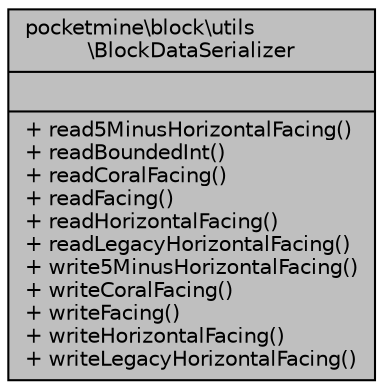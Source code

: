 digraph "pocketmine\block\utils\BlockDataSerializer"
{
 // INTERACTIVE_SVG=YES
 // LATEX_PDF_SIZE
  edge [fontname="Helvetica",fontsize="10",labelfontname="Helvetica",labelfontsize="10"];
  node [fontname="Helvetica",fontsize="10",shape=record];
  Node1 [label="{pocketmine\\block\\utils\l\\BlockDataSerializer\n||+ read5MinusHorizontalFacing()\l+ readBoundedInt()\l+ readCoralFacing()\l+ readFacing()\l+ readHorizontalFacing()\l+ readLegacyHorizontalFacing()\l+ write5MinusHorizontalFacing()\l+ writeCoralFacing()\l+ writeFacing()\l+ writeHorizontalFacing()\l+ writeLegacyHorizontalFacing()\l}",height=0.2,width=0.4,color="black", fillcolor="grey75", style="filled", fontcolor="black",tooltip=" "];
}
